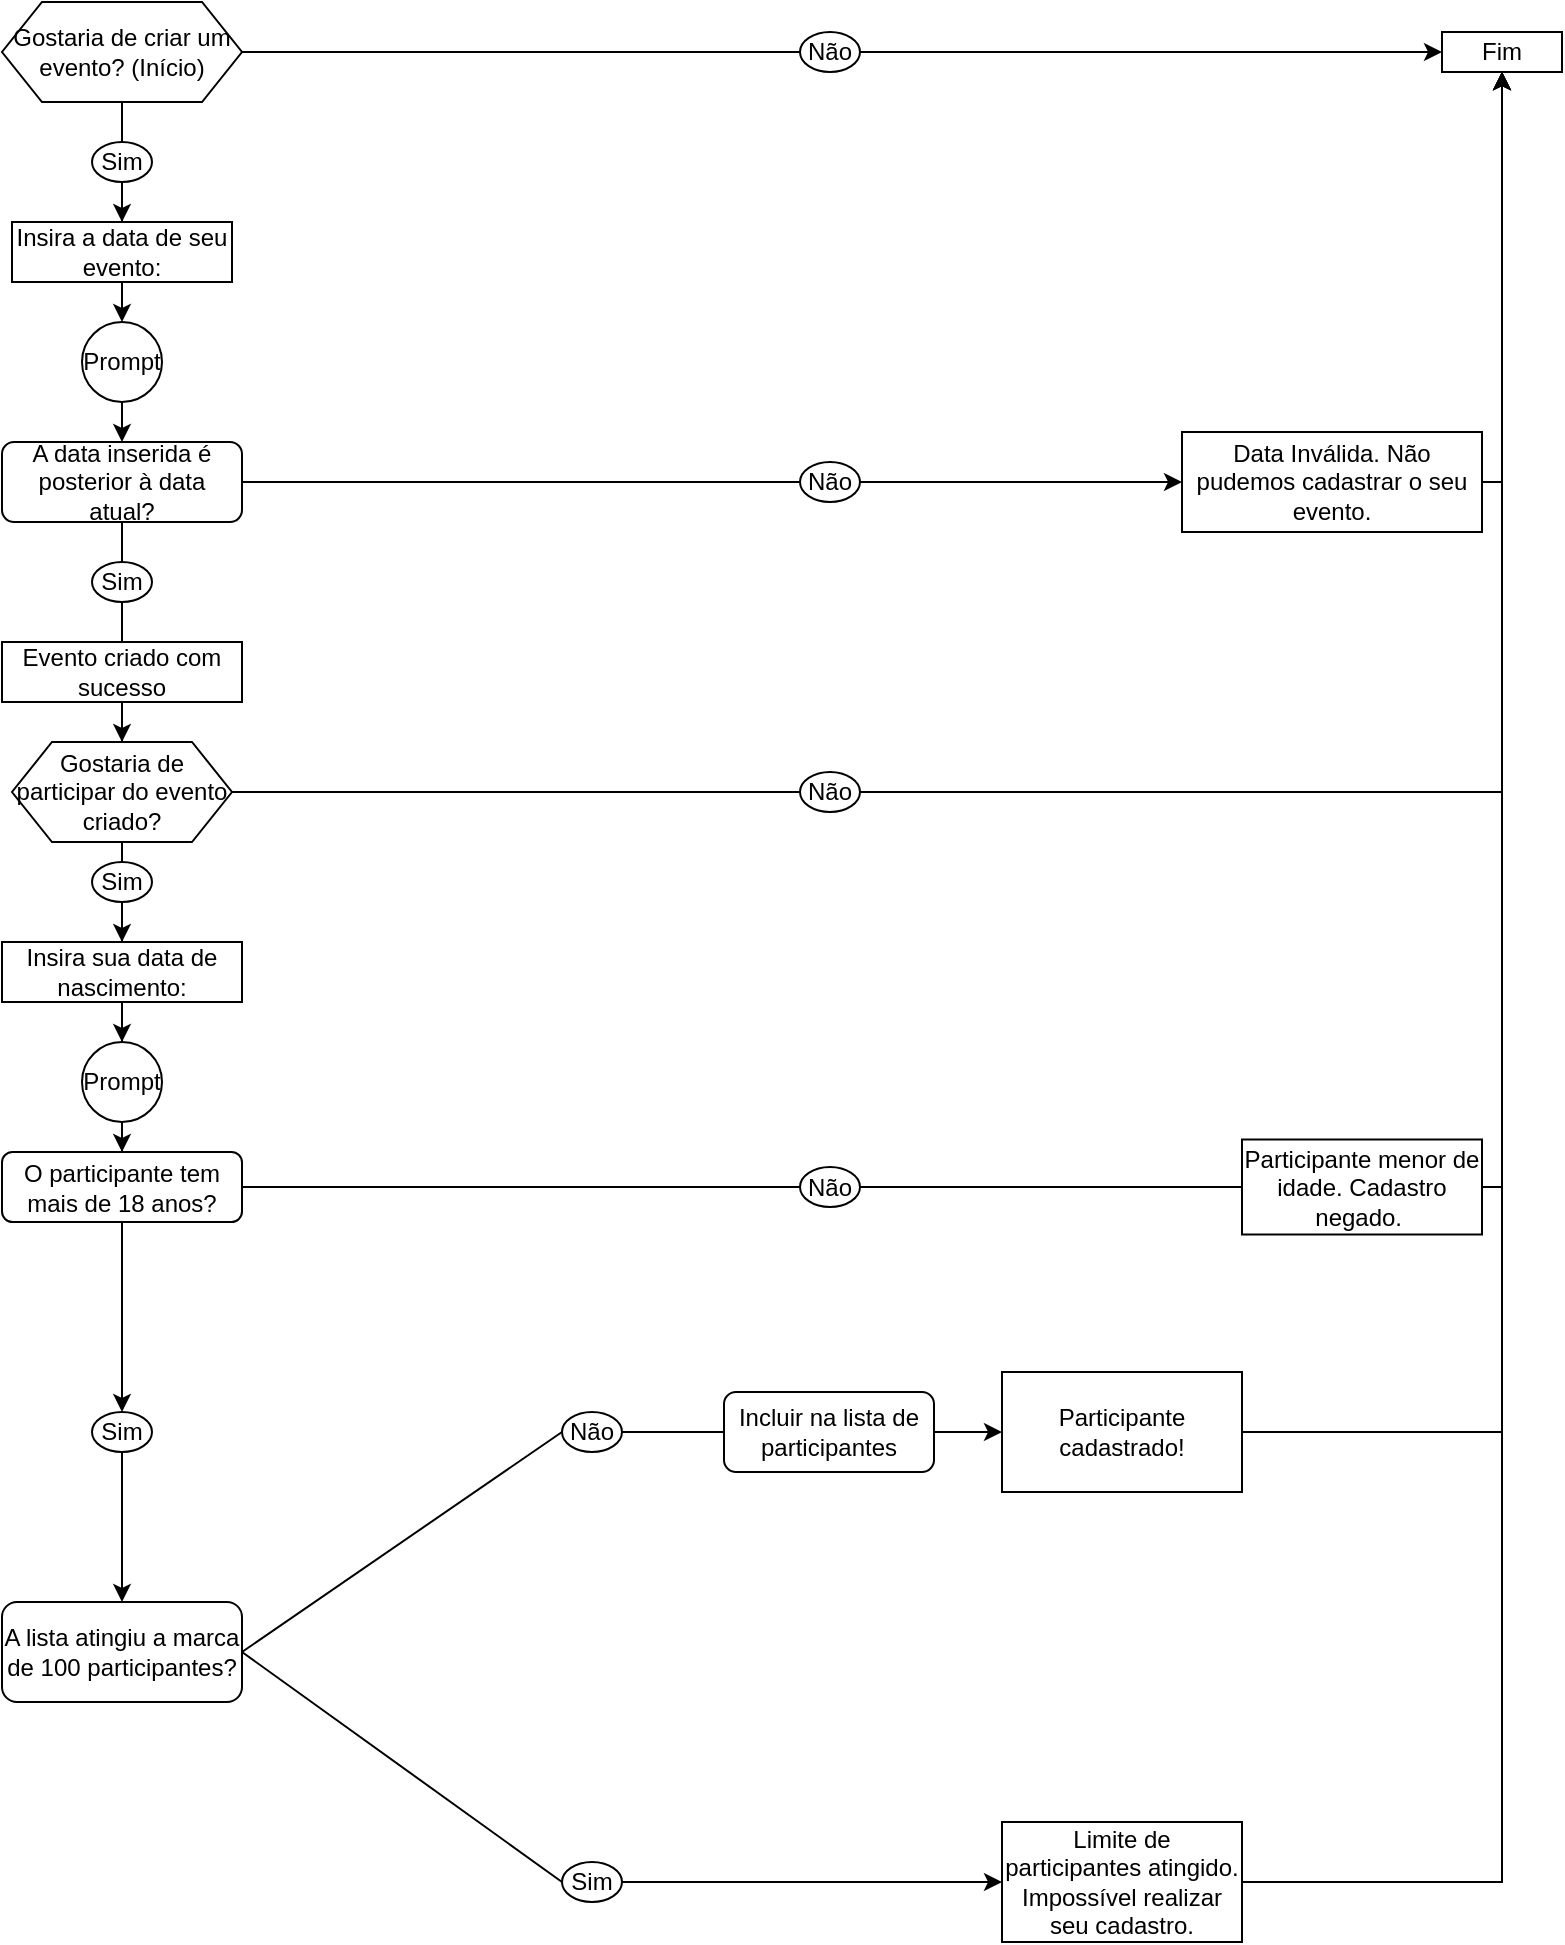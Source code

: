<mxfile version="20.3.3" type="github"><diagram id="-tX0dyUyiaNelggq2HMB" name="Página-1"><mxGraphModel dx="942" dy="582" grid="1" gridSize="10" guides="1" tooltips="1" connect="1" arrows="1" fold="1" page="1" pageScale="1" pageWidth="827" pageHeight="1169" math="0" shadow="0"><root><mxCell id="0"/><mxCell id="1" parent="0"/><mxCell id="Z_Fs2jEB1ndmzD5iHHFW-1" value="Gostaria de criar um evento? (Início)" style="shape=hexagon;perimeter=hexagonPerimeter2;whiteSpace=wrap;html=1;fixedSize=1;" vertex="1" parent="1"><mxGeometry width="120" height="50" as="geometry"/></mxCell><mxCell id="Z_Fs2jEB1ndmzD5iHHFW-2" value="" style="endArrow=classic;html=1;rounded=0;exitX=1;exitY=0.5;exitDx=0;exitDy=0;startArrow=none;" edge="1" parent="1" source="Z_Fs2jEB1ndmzD5iHHFW-4" target="Z_Fs2jEB1ndmzD5iHHFW-3"><mxGeometry width="50" height="50" relative="1" as="geometry"><mxPoint x="390" y="140" as="sourcePoint"/><mxPoint x="230" y="50" as="targetPoint"/><Array as="points"/></mxGeometry></mxCell><mxCell id="Z_Fs2jEB1ndmzD5iHHFW-3" value="Fim" style="rounded=0;whiteSpace=wrap;html=1;" vertex="1" parent="1"><mxGeometry x="720" y="15" width="60" height="20" as="geometry"/></mxCell><mxCell id="Z_Fs2jEB1ndmzD5iHHFW-14" style="edgeStyle=orthogonalEdgeStyle;rounded=0;orthogonalLoop=1;jettySize=auto;html=1;exitX=0.5;exitY=1;exitDx=0;exitDy=0;entryX=0.5;entryY=0;entryDx=0;entryDy=0;" edge="1" parent="1" source="Z_Fs2jEB1ndmzD5iHHFW-8" target="Z_Fs2jEB1ndmzD5iHHFW-11"><mxGeometry relative="1" as="geometry"/></mxCell><mxCell id="Z_Fs2jEB1ndmzD5iHHFW-8" value="Insira a data de seu evento:" style="rounded=0;whiteSpace=wrap;html=1;" vertex="1" parent="1"><mxGeometry x="5" y="110" width="110" height="30" as="geometry"/></mxCell><mxCell id="Z_Fs2jEB1ndmzD5iHHFW-60" style="edgeStyle=orthogonalEdgeStyle;rounded=0;orthogonalLoop=1;jettySize=auto;html=1;entryX=0.5;entryY=0;entryDx=0;entryDy=0;" edge="1" parent="1" source="Z_Fs2jEB1ndmzD5iHHFW-9" target="Z_Fs2jEB1ndmzD5iHHFW-8"><mxGeometry relative="1" as="geometry"/></mxCell><mxCell id="Z_Fs2jEB1ndmzD5iHHFW-9" value="Sim" style="ellipse;whiteSpace=wrap;html=1;" vertex="1" parent="1"><mxGeometry x="45" y="70" width="30" height="20" as="geometry"/></mxCell><mxCell id="Z_Fs2jEB1ndmzD5iHHFW-10" value="" style="edgeStyle=orthogonalEdgeStyle;rounded=0;orthogonalLoop=1;jettySize=auto;html=1;exitX=0.5;exitY=1;exitDx=0;exitDy=0;endArrow=none;" edge="1" parent="1" source="Z_Fs2jEB1ndmzD5iHHFW-1" target="Z_Fs2jEB1ndmzD5iHHFW-9"><mxGeometry relative="1" as="geometry"><mxPoint x="80" y="160" as="targetPoint"/><mxPoint x="80" y="90" as="sourcePoint"/></mxGeometry></mxCell><mxCell id="Z_Fs2jEB1ndmzD5iHHFW-15" style="edgeStyle=orthogonalEdgeStyle;rounded=0;orthogonalLoop=1;jettySize=auto;html=1;exitX=0.5;exitY=1;exitDx=0;exitDy=0;entryX=0.5;entryY=0;entryDx=0;entryDy=0;" edge="1" parent="1" source="Z_Fs2jEB1ndmzD5iHHFW-11" target="Z_Fs2jEB1ndmzD5iHHFW-12"><mxGeometry relative="1" as="geometry"/></mxCell><mxCell id="Z_Fs2jEB1ndmzD5iHHFW-11" value="Prompt" style="ellipse;whiteSpace=wrap;html=1;aspect=fixed;" vertex="1" parent="1"><mxGeometry x="40" y="160" width="40" height="40" as="geometry"/></mxCell><mxCell id="Z_Fs2jEB1ndmzD5iHHFW-12" value="A data inserida é posterior à data atual?" style="rounded=1;whiteSpace=wrap;html=1;" vertex="1" parent="1"><mxGeometry y="220" width="120" height="40" as="geometry"/></mxCell><mxCell id="Z_Fs2jEB1ndmzD5iHHFW-71" style="edgeStyle=orthogonalEdgeStyle;rounded=0;orthogonalLoop=1;jettySize=auto;html=1;entryX=0;entryY=0.5;entryDx=0;entryDy=0;" edge="1" parent="1" source="Z_Fs2jEB1ndmzD5iHHFW-18" target="Z_Fs2jEB1ndmzD5iHHFW-22"><mxGeometry relative="1" as="geometry"/></mxCell><mxCell id="Z_Fs2jEB1ndmzD5iHHFW-18" value="Não" style="ellipse;whiteSpace=wrap;html=1;" vertex="1" parent="1"><mxGeometry x="399" y="230" width="30" height="20" as="geometry"/></mxCell><mxCell id="Z_Fs2jEB1ndmzD5iHHFW-21" value="" style="edgeStyle=orthogonalEdgeStyle;rounded=0;orthogonalLoop=1;jettySize=auto;html=1;exitX=1;exitY=0.5;exitDx=0;exitDy=0;endArrow=none;" edge="1" parent="1" source="Z_Fs2jEB1ndmzD5iHHFW-12" target="Z_Fs2jEB1ndmzD5iHHFW-18"><mxGeometry relative="1" as="geometry"><mxPoint x="360" y="370" as="targetPoint"/><mxPoint x="140" y="370" as="sourcePoint"/></mxGeometry></mxCell><mxCell id="Z_Fs2jEB1ndmzD5iHHFW-66" style="edgeStyle=orthogonalEdgeStyle;rounded=0;orthogonalLoop=1;jettySize=auto;html=1;entryX=0.5;entryY=1;entryDx=0;entryDy=0;" edge="1" parent="1" source="Z_Fs2jEB1ndmzD5iHHFW-22" target="Z_Fs2jEB1ndmzD5iHHFW-3"><mxGeometry relative="1" as="geometry"><Array as="points"><mxPoint x="750" y="240"/></Array></mxGeometry></mxCell><mxCell id="Z_Fs2jEB1ndmzD5iHHFW-22" value="Data Inválida. Não pudemos cadastrar o seu evento." style="rounded=0;whiteSpace=wrap;html=1;" vertex="1" parent="1"><mxGeometry x="590" y="215" width="150" height="50" as="geometry"/></mxCell><mxCell id="Z_Fs2jEB1ndmzD5iHHFW-16" value="Sim" style="ellipse;whiteSpace=wrap;html=1;" vertex="1" parent="1"><mxGeometry x="45" y="280" width="30" height="20" as="geometry"/></mxCell><mxCell id="Z_Fs2jEB1ndmzD5iHHFW-25" value="" style="edgeStyle=orthogonalEdgeStyle;rounded=0;orthogonalLoop=1;jettySize=auto;html=1;exitX=0.5;exitY=1;exitDx=0;exitDy=0;endArrow=none;" edge="1" parent="1" source="Z_Fs2jEB1ndmzD5iHHFW-12" target="Z_Fs2jEB1ndmzD5iHHFW-16"><mxGeometry relative="1" as="geometry"><mxPoint x="80" y="480" as="targetPoint"/><mxPoint x="80" y="400" as="sourcePoint"/></mxGeometry></mxCell><mxCell id="Z_Fs2jEB1ndmzD5iHHFW-33" style="edgeStyle=orthogonalEdgeStyle;rounded=0;orthogonalLoop=1;jettySize=auto;html=1;entryX=0.5;entryY=0;entryDx=0;entryDy=0;" edge="1" parent="1" source="Z_Fs2jEB1ndmzD5iHHFW-26" target="Z_Fs2jEB1ndmzD5iHHFW-31"><mxGeometry relative="1" as="geometry"/></mxCell><mxCell id="Z_Fs2jEB1ndmzD5iHHFW-31" value="Gostaria de participar do evento criado?" style="shape=hexagon;perimeter=hexagonPerimeter2;whiteSpace=wrap;html=1;fixedSize=1;" vertex="1" parent="1"><mxGeometry x="5" y="370" width="110" height="50" as="geometry"/></mxCell><mxCell id="Z_Fs2jEB1ndmzD5iHHFW-67" style="edgeStyle=orthogonalEdgeStyle;rounded=0;orthogonalLoop=1;jettySize=auto;html=1;entryX=0.5;entryY=1;entryDx=0;entryDy=0;" edge="1" parent="1" source="Z_Fs2jEB1ndmzD5iHHFW-35" target="Z_Fs2jEB1ndmzD5iHHFW-3"><mxGeometry relative="1" as="geometry"/></mxCell><mxCell id="Z_Fs2jEB1ndmzD5iHHFW-35" value="Não" style="ellipse;whiteSpace=wrap;html=1;" vertex="1" parent="1"><mxGeometry x="399" y="385" width="30" height="20" as="geometry"/></mxCell><mxCell id="Z_Fs2jEB1ndmzD5iHHFW-68" style="edgeStyle=orthogonalEdgeStyle;rounded=0;orthogonalLoop=1;jettySize=auto;html=1;entryX=0.5;entryY=1;entryDx=0;entryDy=0;" edge="1" parent="1" source="Z_Fs2jEB1ndmzD5iHHFW-41" target="Z_Fs2jEB1ndmzD5iHHFW-3"><mxGeometry relative="1" as="geometry"><Array as="points"><mxPoint x="750" y="400"/><mxPoint x="750" y="400"/></Array></mxGeometry></mxCell><mxCell id="Z_Fs2jEB1ndmzD5iHHFW-41" value="Participante menor de idade. Cadastro negado.&amp;nbsp;" style="rounded=0;whiteSpace=wrap;html=1;" vertex="1" parent="1"><mxGeometry x="620" y="568.75" width="120" height="47.5" as="geometry"/></mxCell><mxCell id="Z_Fs2jEB1ndmzD5iHHFW-62" style="edgeStyle=orthogonalEdgeStyle;rounded=0;orthogonalLoop=1;jettySize=auto;html=1;entryX=0.5;entryY=0;entryDx=0;entryDy=0;" edge="1" parent="1" source="Z_Fs2jEB1ndmzD5iHHFW-34" target="Z_Fs2jEB1ndmzD5iHHFW-44"><mxGeometry relative="1" as="geometry"/></mxCell><mxCell id="Z_Fs2jEB1ndmzD5iHHFW-34" value="Sim" style="ellipse;whiteSpace=wrap;html=1;" vertex="1" parent="1"><mxGeometry x="45" y="430" width="30" height="20" as="geometry"/></mxCell><mxCell id="Z_Fs2jEB1ndmzD5iHHFW-45" style="edgeStyle=orthogonalEdgeStyle;rounded=0;orthogonalLoop=1;jettySize=auto;html=1;" edge="1" parent="1" source="Z_Fs2jEB1ndmzD5iHHFW-44" target="Z_Fs2jEB1ndmzD5iHHFW-46"><mxGeometry relative="1" as="geometry"><mxPoint x="80" y="810" as="targetPoint"/></mxGeometry></mxCell><mxCell id="Z_Fs2jEB1ndmzD5iHHFW-44" value="Insira sua data de nascimento:" style="rounded=0;whiteSpace=wrap;html=1;" vertex="1" parent="1"><mxGeometry y="470" width="120" height="30" as="geometry"/></mxCell><mxCell id="Z_Fs2jEB1ndmzD5iHHFW-47" style="edgeStyle=orthogonalEdgeStyle;rounded=0;orthogonalLoop=1;jettySize=auto;html=1;" edge="1" parent="1" source="Z_Fs2jEB1ndmzD5iHHFW-46" target="Z_Fs2jEB1ndmzD5iHHFW-48"><mxGeometry relative="1" as="geometry"><mxPoint x="80" y="900" as="targetPoint"/></mxGeometry></mxCell><mxCell id="Z_Fs2jEB1ndmzD5iHHFW-46" value="Prompt" style="ellipse;whiteSpace=wrap;html=1;aspect=fixed;" vertex="1" parent="1"><mxGeometry x="40" y="520" width="40" height="40" as="geometry"/></mxCell><mxCell id="Z_Fs2jEB1ndmzD5iHHFW-69" style="edgeStyle=orthogonalEdgeStyle;rounded=0;orthogonalLoop=1;jettySize=auto;html=1;entryX=0.5;entryY=0;entryDx=0;entryDy=0;" edge="1" parent="1" source="Z_Fs2jEB1ndmzD5iHHFW-48" target="Z_Fs2jEB1ndmzD5iHHFW-80"><mxGeometry relative="1" as="geometry"><mxPoint x="60" y="630" as="targetPoint"/></mxGeometry></mxCell><mxCell id="Z_Fs2jEB1ndmzD5iHHFW-48" value="O participante tem mais de 18 anos?" style="rounded=1;whiteSpace=wrap;html=1;" vertex="1" parent="1"><mxGeometry y="575" width="120" height="35" as="geometry"/></mxCell><mxCell id="Z_Fs2jEB1ndmzD5iHHFW-51" value="Não" style="ellipse;whiteSpace=wrap;html=1;" vertex="1" parent="1"><mxGeometry x="399" y="582.5" width="30" height="20" as="geometry"/></mxCell><mxCell id="Z_Fs2jEB1ndmzD5iHHFW-52" value="" style="edgeStyle=orthogonalEdgeStyle;rounded=0;orthogonalLoop=1;jettySize=auto;html=1;endArrow=none;" edge="1" parent="1" source="Z_Fs2jEB1ndmzD5iHHFW-48" target="Z_Fs2jEB1ndmzD5iHHFW-51"><mxGeometry relative="1" as="geometry"><mxPoint x="750" y="78" as="targetPoint"/><mxPoint x="140" y="930" as="sourcePoint"/></mxGeometry></mxCell><mxCell id="Z_Fs2jEB1ndmzD5iHHFW-53" value="" style="endArrow=none;html=1;rounded=0;exitX=1;exitY=0.5;exitDx=0;exitDy=0;entryX=0;entryY=0.5;entryDx=0;entryDy=0;" edge="1" parent="1" source="Z_Fs2jEB1ndmzD5iHHFW-51" target="Z_Fs2jEB1ndmzD5iHHFW-41"><mxGeometry width="50" height="50" relative="1" as="geometry"><mxPoint x="390" y="870" as="sourcePoint"/><mxPoint x="440" y="820" as="targetPoint"/></mxGeometry></mxCell><mxCell id="Z_Fs2jEB1ndmzD5iHHFW-55" value="" style="endArrow=none;html=1;rounded=0;entryX=0;entryY=0.5;entryDx=0;entryDy=0;exitX=1;exitY=0.5;exitDx=0;exitDy=0;" edge="1" parent="1" source="Z_Fs2jEB1ndmzD5iHHFW-31" target="Z_Fs2jEB1ndmzD5iHHFW-35"><mxGeometry width="50" height="50" relative="1" as="geometry"><mxPoint x="150" y="625" as="sourcePoint"/><mxPoint x="440" y="750" as="targetPoint"/></mxGeometry></mxCell><mxCell id="Z_Fs2jEB1ndmzD5iHHFW-56" value="" style="endArrow=none;html=1;rounded=0;exitX=0.5;exitY=1;exitDx=0;exitDy=0;entryX=0.5;entryY=0;entryDx=0;entryDy=0;" edge="1" parent="1" source="Z_Fs2jEB1ndmzD5iHHFW-31" target="Z_Fs2jEB1ndmzD5iHHFW-34"><mxGeometry width="50" height="50" relative="1" as="geometry"><mxPoint x="390" y="800" as="sourcePoint"/><mxPoint x="440" y="750" as="targetPoint"/></mxGeometry></mxCell><mxCell id="Z_Fs2jEB1ndmzD5iHHFW-26" value="Evento criado com sucesso" style="rounded=0;whiteSpace=wrap;html=1;" vertex="1" parent="1"><mxGeometry y="320" width="120" height="30" as="geometry"/></mxCell><mxCell id="Z_Fs2jEB1ndmzD5iHHFW-61" value="" style="edgeStyle=orthogonalEdgeStyle;rounded=0;orthogonalLoop=1;jettySize=auto;html=1;exitX=0.5;exitY=1;exitDx=0;exitDy=0;startArrow=none;endArrow=none;" edge="1" parent="1" source="Z_Fs2jEB1ndmzD5iHHFW-16" target="Z_Fs2jEB1ndmzD5iHHFW-26"><mxGeometry relative="1" as="geometry"><mxPoint x="80" y="480" as="targetPoint"/><mxPoint x="60" y="290" as="sourcePoint"/></mxGeometry></mxCell><mxCell id="Z_Fs2jEB1ndmzD5iHHFW-4" value="Não" style="ellipse;whiteSpace=wrap;html=1;" vertex="1" parent="1"><mxGeometry x="399" y="15" width="30" height="20" as="geometry"/></mxCell><mxCell id="Z_Fs2jEB1ndmzD5iHHFW-63" value="" style="endArrow=none;html=1;rounded=0;exitX=1;exitY=0.5;exitDx=0;exitDy=0;" edge="1" parent="1" source="Z_Fs2jEB1ndmzD5iHHFW-1" target="Z_Fs2jEB1ndmzD5iHHFW-4"><mxGeometry width="50" height="50" relative="1" as="geometry"><mxPoint x="120" y="25" as="sourcePoint"/><mxPoint x="690" y="29.524" as="targetPoint"/><Array as="points"/></mxGeometry></mxCell><mxCell id="Z_Fs2jEB1ndmzD5iHHFW-86" value="" style="edgeStyle=orthogonalEdgeStyle;rounded=0;orthogonalLoop=1;jettySize=auto;html=1;" edge="1" parent="1" source="Z_Fs2jEB1ndmzD5iHHFW-77" target="Z_Fs2jEB1ndmzD5iHHFW-85"><mxGeometry relative="1" as="geometry"/></mxCell><mxCell id="Z_Fs2jEB1ndmzD5iHHFW-77" value="Incluir na lista de participantes" style="rounded=1;whiteSpace=wrap;html=1;" vertex="1" parent="1"><mxGeometry x="361" y="695" width="105" height="40" as="geometry"/></mxCell><mxCell id="Z_Fs2jEB1ndmzD5iHHFW-78" value="A lista atingiu a marca de 100 participantes?" style="rounded=1;whiteSpace=wrap;html=1;" vertex="1" parent="1"><mxGeometry y="800" width="120" height="50" as="geometry"/></mxCell><mxCell id="Z_Fs2jEB1ndmzD5iHHFW-82" style="edgeStyle=orthogonalEdgeStyle;rounded=0;orthogonalLoop=1;jettySize=auto;html=1;" edge="1" parent="1" source="Z_Fs2jEB1ndmzD5iHHFW-80" target="Z_Fs2jEB1ndmzD5iHHFW-78"><mxGeometry relative="1" as="geometry"/></mxCell><mxCell id="Z_Fs2jEB1ndmzD5iHHFW-80" value="Sim" style="ellipse;whiteSpace=wrap;html=1;" vertex="1" parent="1"><mxGeometry x="45" y="705" width="30" height="20" as="geometry"/></mxCell><mxCell id="Z_Fs2jEB1ndmzD5iHHFW-81" value="Não" style="ellipse;whiteSpace=wrap;html=1;" vertex="1" parent="1"><mxGeometry x="280" y="705" width="30" height="20" as="geometry"/></mxCell><mxCell id="Z_Fs2jEB1ndmzD5iHHFW-83" value="" style="endArrow=none;html=1;rounded=0;exitX=0;exitY=0.5;exitDx=0;exitDy=0;entryX=1;entryY=0.5;entryDx=0;entryDy=0;" edge="1" parent="1" source="Z_Fs2jEB1ndmzD5iHHFW-81" target="Z_Fs2jEB1ndmzD5iHHFW-78"><mxGeometry width="50" height="50" relative="1" as="geometry"><mxPoint x="390" y="800" as="sourcePoint"/><mxPoint x="440" y="750" as="targetPoint"/></mxGeometry></mxCell><mxCell id="Z_Fs2jEB1ndmzD5iHHFW-84" value="" style="endArrow=none;html=1;rounded=0;entryX=0;entryY=0.5;entryDx=0;entryDy=0;exitX=1;exitY=0.5;exitDx=0;exitDy=0;" edge="1" parent="1" source="Z_Fs2jEB1ndmzD5iHHFW-81" target="Z_Fs2jEB1ndmzD5iHHFW-77"><mxGeometry width="50" height="50" relative="1" as="geometry"><mxPoint x="390" y="600" as="sourcePoint"/><mxPoint x="440" y="550" as="targetPoint"/></mxGeometry></mxCell><mxCell id="Z_Fs2jEB1ndmzD5iHHFW-89" style="edgeStyle=orthogonalEdgeStyle;rounded=0;orthogonalLoop=1;jettySize=auto;html=1;entryX=0.5;entryY=1;entryDx=0;entryDy=0;" edge="1" parent="1" source="Z_Fs2jEB1ndmzD5iHHFW-85" target="Z_Fs2jEB1ndmzD5iHHFW-3"><mxGeometry relative="1" as="geometry"/></mxCell><mxCell id="Z_Fs2jEB1ndmzD5iHHFW-85" value="Participante cadastrado!" style="rounded=0;whiteSpace=wrap;html=1;" vertex="1" parent="1"><mxGeometry x="500" y="685" width="120" height="60" as="geometry"/></mxCell><mxCell id="Z_Fs2jEB1ndmzD5iHHFW-95" style="edgeStyle=orthogonalEdgeStyle;rounded=0;orthogonalLoop=1;jettySize=auto;html=1;entryX=0;entryY=0.5;entryDx=0;entryDy=0;" edge="1" parent="1" source="Z_Fs2jEB1ndmzD5iHHFW-90" target="Z_Fs2jEB1ndmzD5iHHFW-93"><mxGeometry relative="1" as="geometry"/></mxCell><mxCell id="Z_Fs2jEB1ndmzD5iHHFW-90" value="Sim" style="ellipse;whiteSpace=wrap;html=1;" vertex="1" parent="1"><mxGeometry x="280" y="930" width="30" height="20" as="geometry"/></mxCell><mxCell id="Z_Fs2jEB1ndmzD5iHHFW-92" value="" style="endArrow=none;html=1;rounded=0;exitX=0;exitY=0.5;exitDx=0;exitDy=0;entryX=1;entryY=0.5;entryDx=0;entryDy=0;" edge="1" parent="1" source="Z_Fs2jEB1ndmzD5iHHFW-90" target="Z_Fs2jEB1ndmzD5iHHFW-78"><mxGeometry width="50" height="50" relative="1" as="geometry"><mxPoint x="390" y="870" as="sourcePoint"/><mxPoint x="440" y="820" as="targetPoint"/></mxGeometry></mxCell><mxCell id="Z_Fs2jEB1ndmzD5iHHFW-96" style="edgeStyle=orthogonalEdgeStyle;rounded=0;orthogonalLoop=1;jettySize=auto;html=1;entryX=0.5;entryY=1;entryDx=0;entryDy=0;" edge="1" parent="1" source="Z_Fs2jEB1ndmzD5iHHFW-93" target="Z_Fs2jEB1ndmzD5iHHFW-3"><mxGeometry relative="1" as="geometry"/></mxCell><mxCell id="Z_Fs2jEB1ndmzD5iHHFW-93" value="Limite de participantes atingido. Impossível realizar seu cadastro." style="rounded=0;whiteSpace=wrap;html=1;" vertex="1" parent="1"><mxGeometry x="500" y="910" width="120" height="60" as="geometry"/></mxCell></root></mxGraphModel></diagram></mxfile>